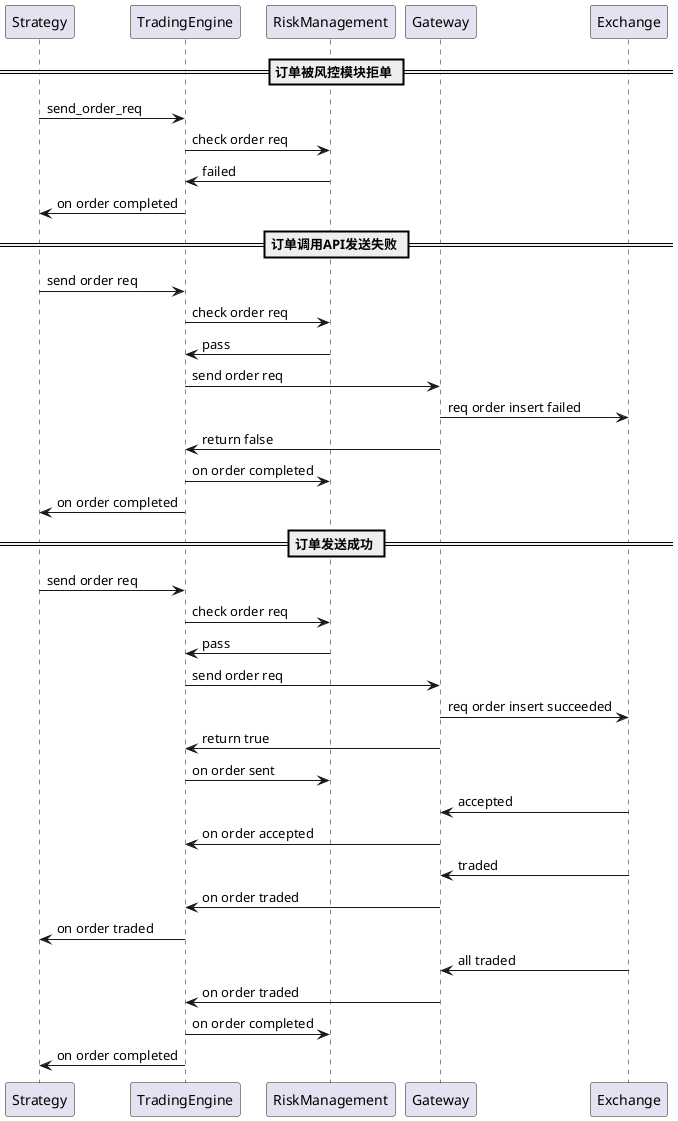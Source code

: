 @startuml Trading

participant Strategy
participant TradingEngine
participant RiskManagement
participant Gateway
participant Exchange

== 订单被风控模块拒单 ==
Strategy -> TradingEngine: send_order_req
TradingEngine -> RiskManagement: check order req
TradingEngine <- RiskManagement: failed
Strategy <- TradingEngine: on order completed

== 订单调用API发送失败 ==
Strategy -> TradingEngine: send order req
TradingEngine -> RiskManagement: check order req
TradingEngine <- RiskManagement: pass
TradingEngine -> Gateway: send order req
Gateway -> Exchange: req order insert failed
TradingEngine <- Gateway: return false
TradingEngine -> RiskManagement: on order completed
Strategy <- TradingEngine: on order completed


== 订单发送成功 ==
Strategy -> TradingEngine: send order req
TradingEngine -> RiskManagement: check order req
TradingEngine <- RiskManagement: pass
TradingEngine -> Gateway: send order req
Gateway -> Exchange: req order insert succeeded
TradingEngine <- Gateway: return true
TradingEngine -> RiskManagement: on order sent
Gateway <- Exchange: accepted
TradingEngine <- Gateway: on order accepted
Gateway <- Exchange: traded
TradingEngine <- Gateway: on order traded
Strategy <- TradingEngine: on order traded
Gateway <- Exchange: all traded
TradingEngine <- Gateway: on order traded
TradingEngine -> RiskManagement: on order completed
Strategy <- TradingEngine: on order completed

@enduml